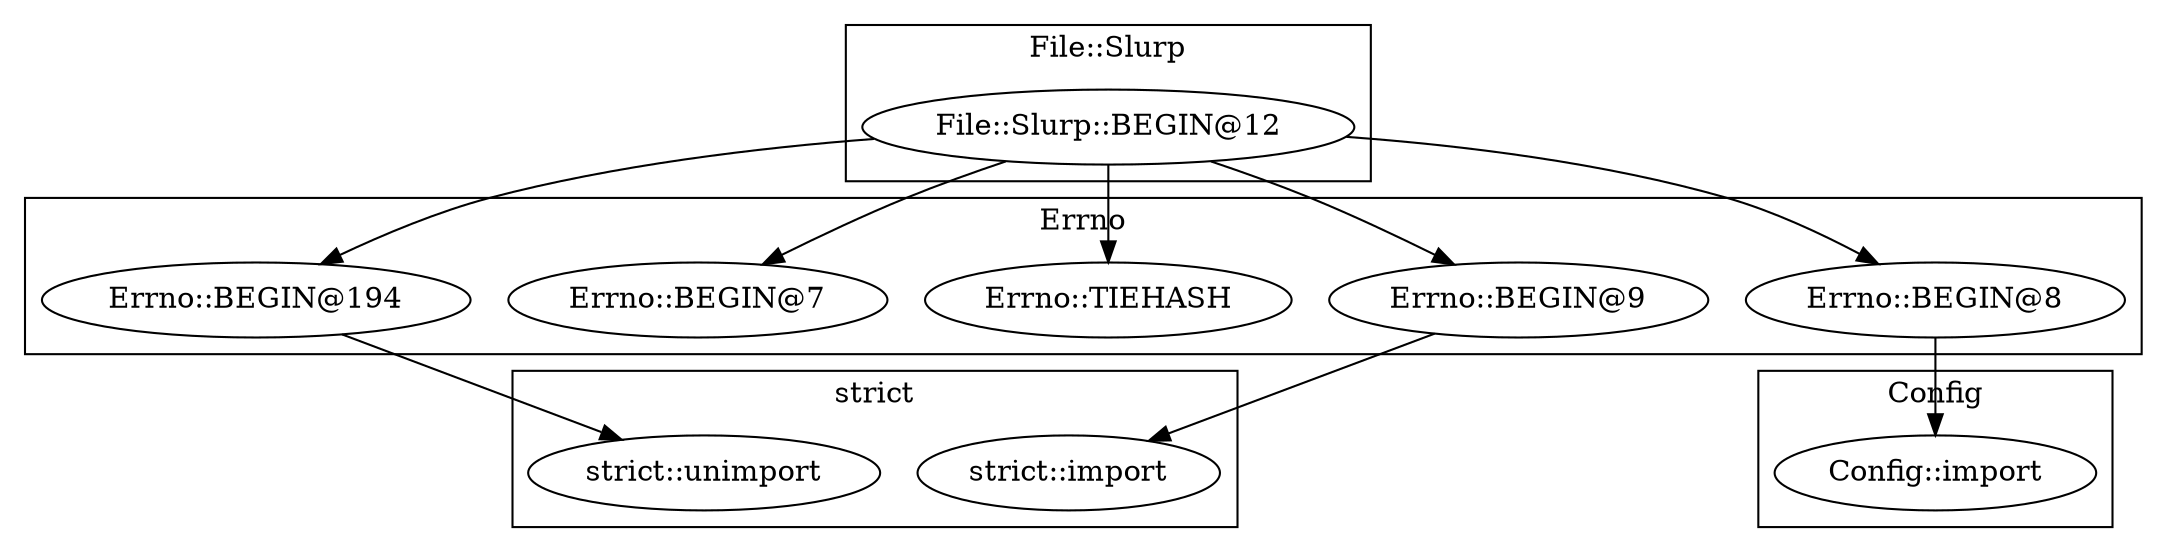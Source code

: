 digraph {
graph [overlap=false]
subgraph cluster_Config {
	label="Config";
	"Config::import";
}
subgraph cluster_Errno {
	label="Errno";
	"Errno::BEGIN@9";
	"Errno::BEGIN@8";
	"Errno::TIEHASH";
	"Errno::BEGIN@7";
	"Errno::BEGIN@194";
}
subgraph cluster_File_Slurp {
	label="File::Slurp";
	"File::Slurp::BEGIN@12";
}
subgraph cluster_strict {
	label="strict";
	"strict::import";
	"strict::unimport";
}
"File::Slurp::BEGIN@12" -> "Errno::BEGIN@8";
"File::Slurp::BEGIN@12" -> "Errno::BEGIN@7";
"Errno::BEGIN@8" -> "Config::import";
"Errno::BEGIN@194" -> "strict::unimport";
"Errno::BEGIN@9" -> "strict::import";
"File::Slurp::BEGIN@12" -> "Errno::BEGIN@194";
"File::Slurp::BEGIN@12" -> "Errno::BEGIN@9";
"File::Slurp::BEGIN@12" -> "Errno::TIEHASH";
}
